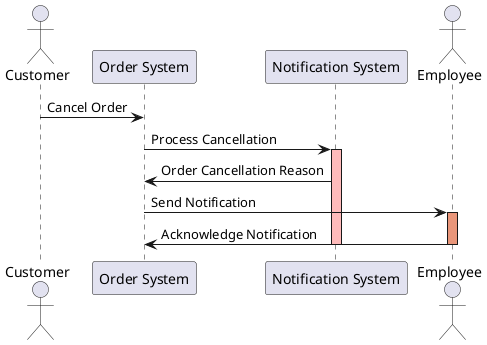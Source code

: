 @startuml
actor Customer as C
participant "Order System" as OS
participant "Notification System" as NS
actor Employee as E

C -> OS: Cancel Order
OS -> NS : Process Cancellation
activate NS #FFBBBB
NS -> OS : Order Cancellation Reason
OS -> E : Send Notification
activate E #DarkSalmon
E -> OS : Acknowledge Notification
deactivate E
deactivate NS
@enduml